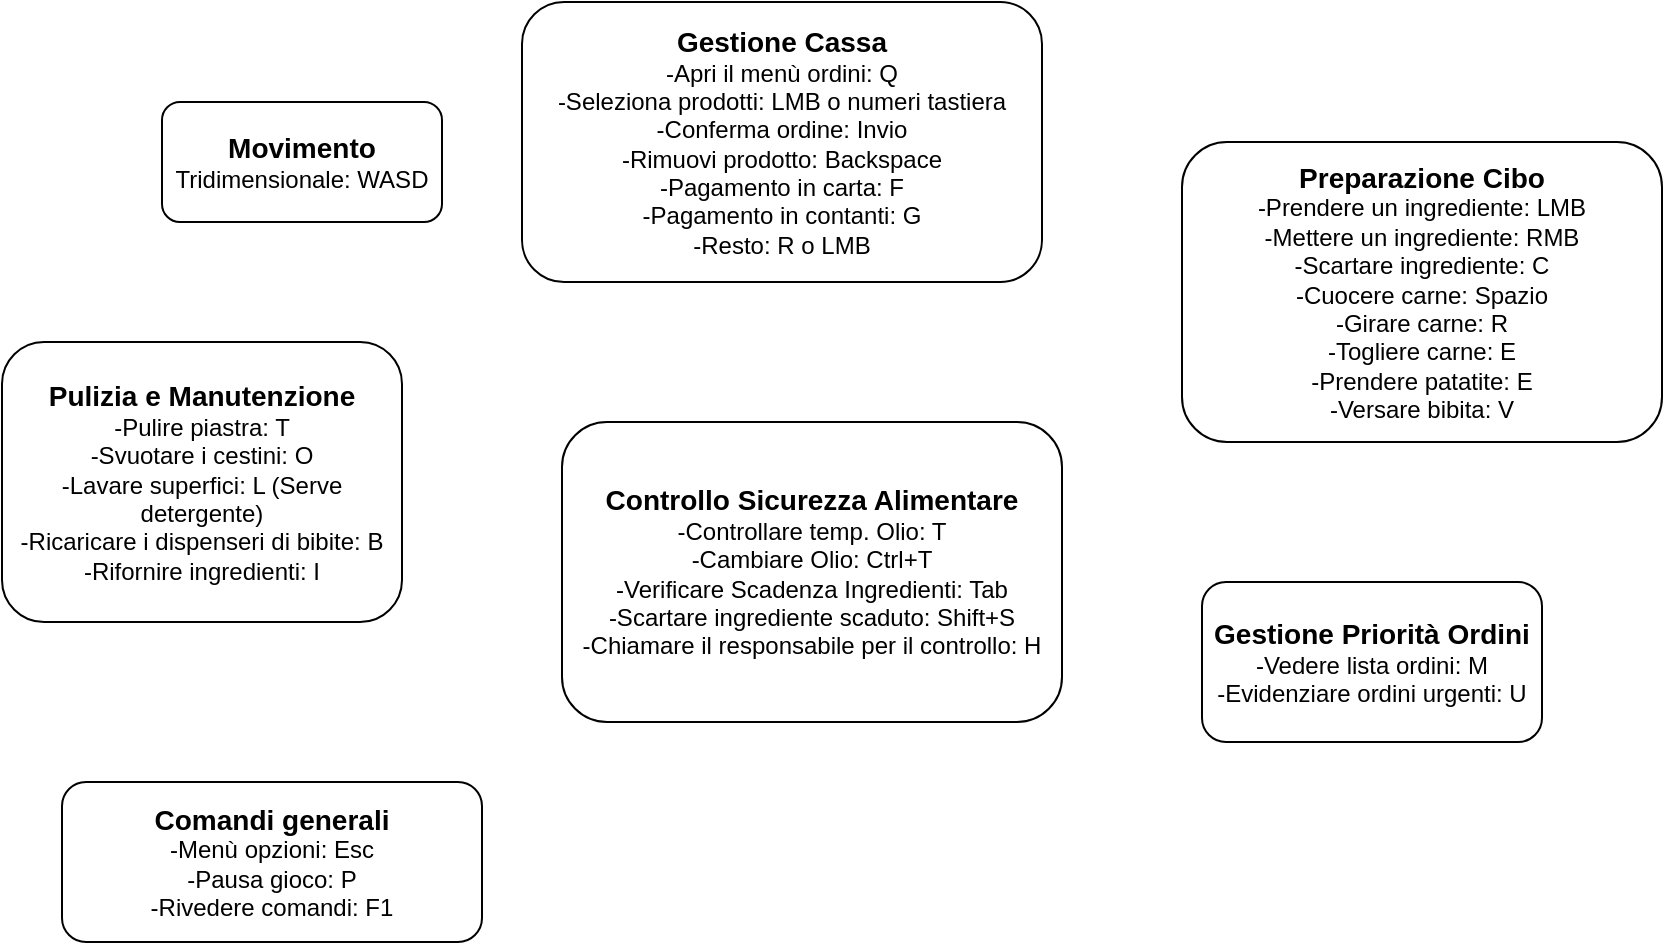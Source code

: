 <mxfile version="26.0.16">
  <diagram name="Pagina-1" id="ua4XcGBlDsil_uwZML-H">
    <mxGraphModel dx="1941" dy="497" grid="1" gridSize="10" guides="1" tooltips="1" connect="1" arrows="1" fold="1" page="1" pageScale="1" pageWidth="827" pageHeight="1169" math="0" shadow="0">
      <root>
        <mxCell id="0" />
        <mxCell id="1" parent="0" />
        <mxCell id="FRKwMsUwU2U-9wxBTWLh-1" value="&lt;b&gt;&lt;font style=&quot;font-size: 14px;&quot;&gt;Movimento&lt;/font&gt;&lt;/b&gt;&lt;div&gt;Tridimensionale: WASD&lt;/div&gt;" style="rounded=1;whiteSpace=wrap;html=1;" vertex="1" parent="1">
          <mxGeometry x="50" y="50" width="140" height="60" as="geometry" />
        </mxCell>
        <mxCell id="FRKwMsUwU2U-9wxBTWLh-3" value="&lt;font style=&quot;font-size: 14px;&quot;&gt;&lt;b&gt;Gestione Cassa&lt;/b&gt;&lt;/font&gt;&lt;div&gt;-Apri il menù ordini: Q&lt;/div&gt;&lt;div&gt;-Seleziona prodotti: LMB o numeri tastiera&lt;/div&gt;&lt;div&gt;-Conferma ordine: Invio&lt;/div&gt;&lt;div&gt;-Rimuovi prodotto: Backspace&lt;/div&gt;&lt;div&gt;-Pagamento in carta: F&lt;/div&gt;&lt;div&gt;-Pagamento in contanti: G&lt;/div&gt;&lt;div&gt;-Resto: R o LMB&lt;/div&gt;" style="rounded=1;whiteSpace=wrap;html=1;align=center;" vertex="1" parent="1">
          <mxGeometry x="230" width="260" height="140" as="geometry" />
        </mxCell>
        <mxCell id="FRKwMsUwU2U-9wxBTWLh-4" value="&lt;b&gt;&lt;font style=&quot;font-size: 14px;&quot;&gt;Preparazione Cibo&lt;/font&gt;&lt;/b&gt;&lt;div&gt;-Prendere un ingrediente: LMB&lt;/div&gt;&lt;div&gt;-Mettere un ingrediente: RMB&lt;/div&gt;&lt;div&gt;-Scartare ingrediente: C&lt;/div&gt;&lt;div&gt;-Cuocere carne: Spazio&lt;/div&gt;&lt;div&gt;-Girare carne: R&lt;/div&gt;&lt;div&gt;-Togliere carne: E&lt;/div&gt;&lt;div&gt;-Prendere patatite: E&lt;/div&gt;&lt;div&gt;-Versare bibita: V&lt;/div&gt;" style="rounded=1;whiteSpace=wrap;html=1;" vertex="1" parent="1">
          <mxGeometry x="560" y="70" width="240" height="150" as="geometry" />
        </mxCell>
        <mxCell id="FRKwMsUwU2U-9wxBTWLh-5" value="&lt;div&gt;&lt;b&gt;&lt;font style=&quot;font-size: 14px;&quot;&gt;Pulizia e Manutenzione&lt;/font&gt;&lt;/b&gt;&lt;/div&gt;&lt;div&gt;-Pulire piastra: T&lt;/div&gt;&lt;div&gt;-Svuotare i cestini: O&lt;/div&gt;&lt;div&gt;-Lavare superfici: L (Serve detergente)&lt;/div&gt;&lt;div&gt;-Ricaricare i dispenseri di bibite: B&lt;/div&gt;&lt;div&gt;-Rifornire ingredienti: I&lt;/div&gt;" style="rounded=1;whiteSpace=wrap;html=1;" vertex="1" parent="1">
          <mxGeometry x="-30" y="170" width="200" height="140" as="geometry" />
        </mxCell>
        <mxCell id="FRKwMsUwU2U-9wxBTWLh-6" value="&lt;font style=&quot;font-size: 14px;&quot;&gt;&lt;b&gt;Controllo Sicurezza Alimentare&lt;/b&gt;&lt;/font&gt;&lt;div&gt;-Controllare temp. Olio: T&lt;/div&gt;&lt;div&gt;-Cambiare Olio: Ctrl+T&lt;/div&gt;&lt;div&gt;-Verificare Scadenza Ingredienti: Tab&lt;/div&gt;&lt;div&gt;-Scartare ingrediente scaduto: Shift+S&lt;/div&gt;&lt;div&gt;-Chiamare il responsabile per il controllo: H&lt;/div&gt;" style="rounded=1;whiteSpace=wrap;html=1;" vertex="1" parent="1">
          <mxGeometry x="250" y="210" width="250" height="150" as="geometry" />
        </mxCell>
        <mxCell id="FRKwMsUwU2U-9wxBTWLh-7" value="&lt;font style=&quot;font-size: 14px;&quot;&gt;&lt;b&gt;Gestione Priorità Ordini&lt;/b&gt;&lt;/font&gt;&lt;div&gt;-Vedere lista ordini: M&lt;/div&gt;&lt;div&gt;-Evidenziare ordini urgenti: U&lt;/div&gt;" style="rounded=1;whiteSpace=wrap;html=1;" vertex="1" parent="1">
          <mxGeometry x="570" y="290" width="170" height="80" as="geometry" />
        </mxCell>
        <mxCell id="FRKwMsUwU2U-9wxBTWLh-8" value="&lt;font style=&quot;font-size: 14px;&quot;&gt;&lt;b&gt;Comandi generali&lt;/b&gt;&lt;/font&gt;&lt;div&gt;-Menù opzioni: Esc&lt;/div&gt;&lt;div&gt;-Pausa gioco: P&lt;/div&gt;&lt;div&gt;-Rivedere comandi: F1&lt;/div&gt;" style="rounded=1;whiteSpace=wrap;html=1;" vertex="1" parent="1">
          <mxGeometry y="390" width="210" height="80" as="geometry" />
        </mxCell>
      </root>
    </mxGraphModel>
  </diagram>
</mxfile>
